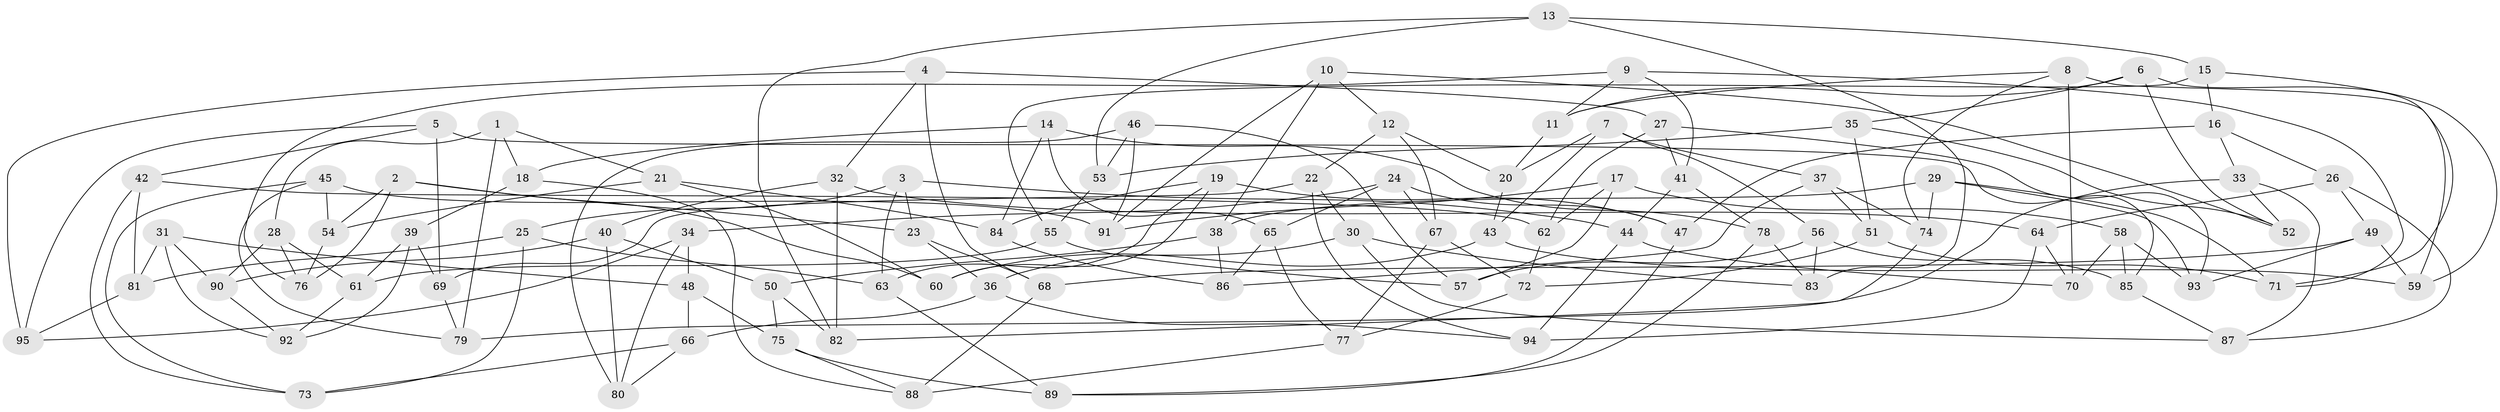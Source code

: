 // Generated by graph-tools (version 1.1) at 2025/11/02/27/25 16:11:47]
// undirected, 95 vertices, 190 edges
graph export_dot {
graph [start="1"]
  node [color=gray90,style=filled];
  1;
  2;
  3;
  4;
  5;
  6;
  7;
  8;
  9;
  10;
  11;
  12;
  13;
  14;
  15;
  16;
  17;
  18;
  19;
  20;
  21;
  22;
  23;
  24;
  25;
  26;
  27;
  28;
  29;
  30;
  31;
  32;
  33;
  34;
  35;
  36;
  37;
  38;
  39;
  40;
  41;
  42;
  43;
  44;
  45;
  46;
  47;
  48;
  49;
  50;
  51;
  52;
  53;
  54;
  55;
  56;
  57;
  58;
  59;
  60;
  61;
  62;
  63;
  64;
  65;
  66;
  67;
  68;
  69;
  70;
  71;
  72;
  73;
  74;
  75;
  76;
  77;
  78;
  79;
  80;
  81;
  82;
  83;
  84;
  85;
  86;
  87;
  88;
  89;
  90;
  91;
  92;
  93;
  94;
  95;
  1 -- 21;
  1 -- 79;
  1 -- 18;
  1 -- 28;
  2 -- 60;
  2 -- 76;
  2 -- 54;
  2 -- 23;
  3 -- 63;
  3 -- 25;
  3 -- 23;
  3 -- 44;
  4 -- 32;
  4 -- 95;
  4 -- 68;
  4 -- 27;
  5 -- 85;
  5 -- 95;
  5 -- 69;
  5 -- 42;
  6 -- 35;
  6 -- 71;
  6 -- 11;
  6 -- 52;
  7 -- 20;
  7 -- 37;
  7 -- 56;
  7 -- 43;
  8 -- 70;
  8 -- 59;
  8 -- 11;
  8 -- 74;
  9 -- 71;
  9 -- 76;
  9 -- 41;
  9 -- 11;
  10 -- 38;
  10 -- 12;
  10 -- 52;
  10 -- 91;
  11 -- 20;
  12 -- 22;
  12 -- 67;
  12 -- 20;
  13 -- 82;
  13 -- 83;
  13 -- 53;
  13 -- 15;
  14 -- 84;
  14 -- 18;
  14 -- 78;
  14 -- 65;
  15 -- 55;
  15 -- 59;
  15 -- 16;
  16 -- 26;
  16 -- 33;
  16 -- 47;
  17 -- 58;
  17 -- 91;
  17 -- 62;
  17 -- 57;
  18 -- 39;
  18 -- 88;
  19 -- 84;
  19 -- 60;
  19 -- 63;
  19 -- 47;
  20 -- 43;
  21 -- 84;
  21 -- 60;
  21 -- 54;
  22 -- 94;
  22 -- 69;
  22 -- 30;
  23 -- 68;
  23 -- 36;
  24 -- 47;
  24 -- 65;
  24 -- 34;
  24 -- 67;
  25 -- 63;
  25 -- 81;
  25 -- 73;
  26 -- 87;
  26 -- 49;
  26 -- 64;
  27 -- 93;
  27 -- 62;
  27 -- 41;
  28 -- 76;
  28 -- 90;
  28 -- 61;
  29 -- 74;
  29 -- 71;
  29 -- 93;
  29 -- 38;
  30 -- 36;
  30 -- 87;
  30 -- 83;
  31 -- 48;
  31 -- 92;
  31 -- 90;
  31 -- 81;
  32 -- 82;
  32 -- 40;
  32 -- 64;
  33 -- 52;
  33 -- 87;
  33 -- 79;
  34 -- 80;
  34 -- 95;
  34 -- 48;
  35 -- 53;
  35 -- 52;
  35 -- 51;
  36 -- 94;
  36 -- 66;
  37 -- 86;
  37 -- 51;
  37 -- 74;
  38 -- 50;
  38 -- 86;
  39 -- 69;
  39 -- 61;
  39 -- 92;
  40 -- 90;
  40 -- 80;
  40 -- 50;
  41 -- 78;
  41 -- 44;
  42 -- 62;
  42 -- 73;
  42 -- 81;
  43 -- 59;
  43 -- 60;
  44 -- 94;
  44 -- 70;
  45 -- 54;
  45 -- 79;
  45 -- 73;
  45 -- 91;
  46 -- 57;
  46 -- 80;
  46 -- 91;
  46 -- 53;
  47 -- 89;
  48 -- 66;
  48 -- 75;
  49 -- 93;
  49 -- 68;
  49 -- 59;
  50 -- 75;
  50 -- 82;
  51 -- 72;
  51 -- 71;
  53 -- 55;
  54 -- 76;
  55 -- 57;
  55 -- 61;
  56 -- 83;
  56 -- 57;
  56 -- 85;
  58 -- 70;
  58 -- 85;
  58 -- 93;
  61 -- 92;
  62 -- 72;
  63 -- 89;
  64 -- 70;
  64 -- 94;
  65 -- 77;
  65 -- 86;
  66 -- 80;
  66 -- 73;
  67 -- 72;
  67 -- 77;
  68 -- 88;
  69 -- 79;
  72 -- 77;
  74 -- 82;
  75 -- 88;
  75 -- 89;
  77 -- 88;
  78 -- 83;
  78 -- 89;
  81 -- 95;
  84 -- 86;
  85 -- 87;
  90 -- 92;
}
